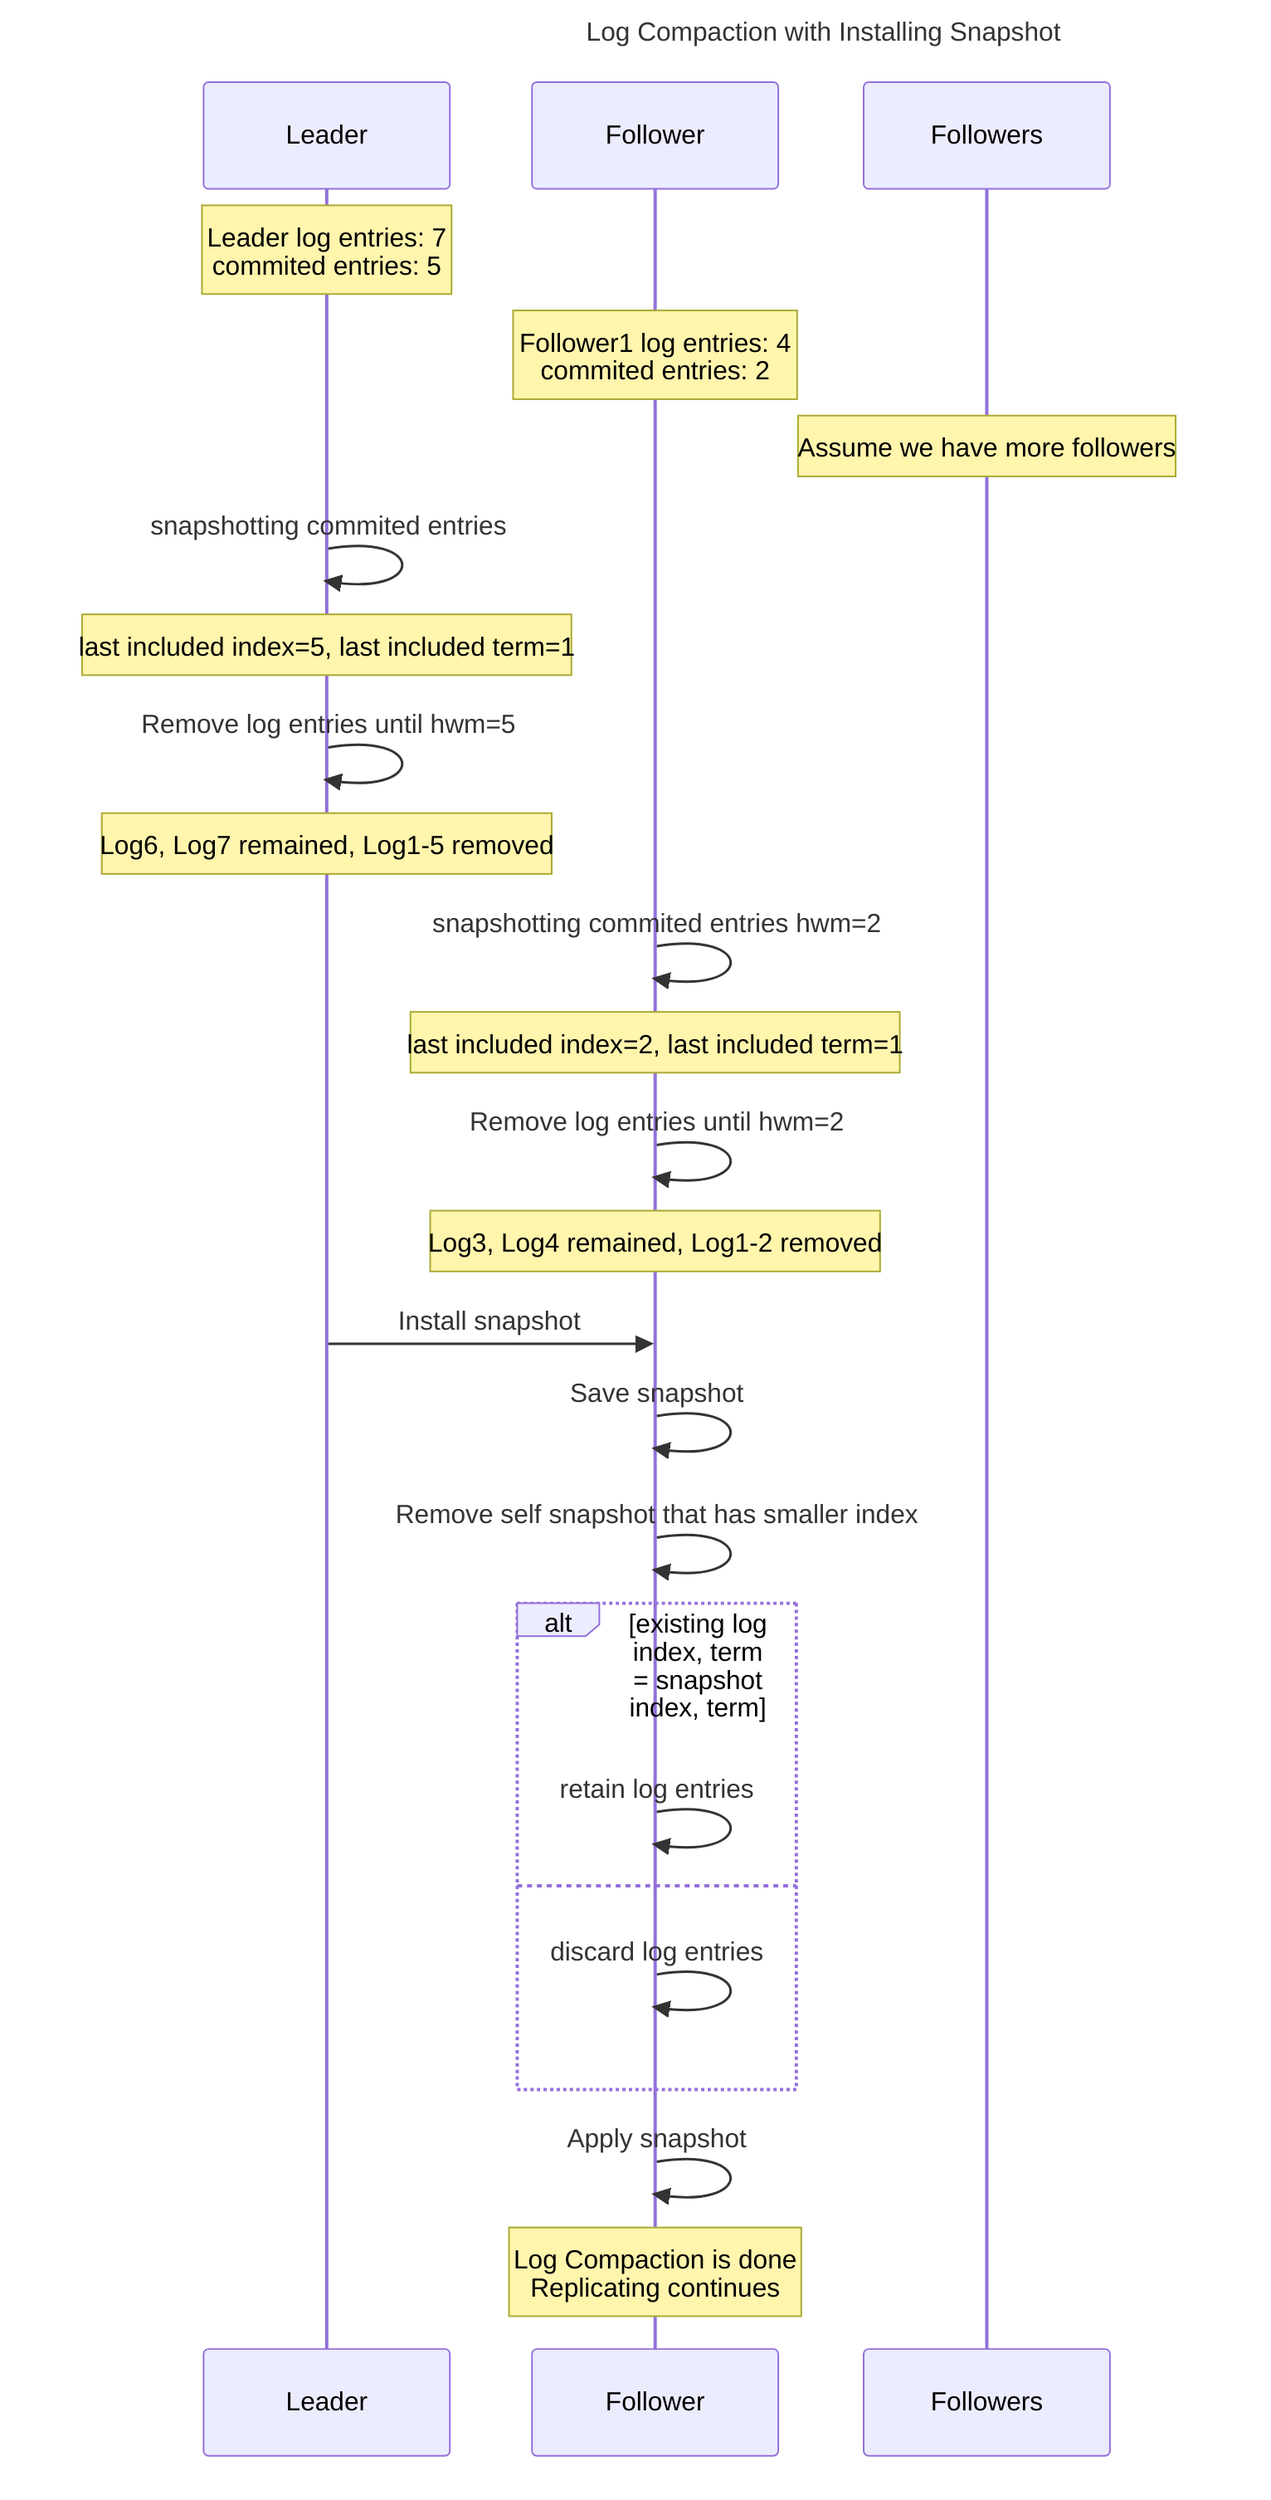 ---
title: Log Compaction with Installing Snapshot
---
sequenceDiagram
    participant A as Leader
    participant B as Follower
    participant C as Followers
    Note over A: Leader log entries: 7<br>commited entries: 5
    Note over B: Follower1 log entries: 4<br>commited entries: 2
    Note over C: Assume we have more followers
    A ->> A: snapshotting commited entries
    Note over A: last included index=5, last included term=1
    A ->> A: Remove log entries until hwm=5
    Note over A: Log6, Log7 remained, Log1-5 removed
    B ->> B: snapshotting commited entries hwm=2
    Note over B: last included index=2, last included term=1
    B ->> B: Remove log entries until hwm=2
    Note over B: Log3, Log4 remained, Log1-2 removed
    A ->> B: Install snapshot
    B ->> B: Save snapshot
    B ->> B: Remove self snapshot that has smaller index

    alt existing log index, term = snapshot index, term
        B ->> B: retain log entries
    else
        B ->> B: discard log entries
    end
    B ->> B: Apply snapshot
    Note over B: Log Compaction is done<br> Replicating continues